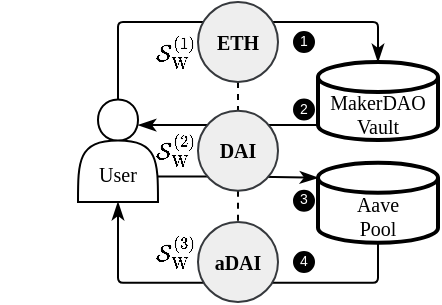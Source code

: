 <mxfile version="22.1.2" type="device">
  <diagram id="GUxEJdWFkQ5Y1Z3yI3_n" name="dex_agg_chain">
    <mxGraphModel dx="482" dy="253" grid="1" gridSize="10" guides="1" tooltips="1" connect="1" arrows="1" fold="1" page="1" pageScale="1" pageWidth="100" pageHeight="150" math="1" shadow="0">
      <root>
        <mxCell id="0" />
        <mxCell id="1" parent="0" />
        <mxCell id="bZvmhqit_LieYHjqC5bX-45" style="edgeStyle=orthogonalEdgeStyle;rounded=1;orthogonalLoop=1;jettySize=auto;html=1;exitX=0.5;exitY=0;exitDx=0;exitDy=0;entryX=0.5;entryY=0;entryDx=0;entryDy=0;entryPerimeter=0;endArrow=classicThin;endFill=1;arcSize=5;fillColor=#d80073;strokeColor=#000000;" parent="1" source="nBqxjyZSAqmiugvEhESZ-1" target="bZvmhqit_LieYHjqC5bX-1" edge="1">
          <mxGeometry relative="1" as="geometry" />
        </mxCell>
        <mxCell id="bZvmhqit_LieYHjqC5bX-63" style="edgeStyle=orthogonalEdgeStyle;rounded=1;orthogonalLoop=1;jettySize=auto;html=1;exitX=1;exitY=0.75;exitDx=0;exitDy=0;entryX=0;entryY=0;entryDx=0;entryDy=7.5;entryPerimeter=0;strokeColor=#000000;endArrow=classicThin;endFill=1;arcSize=5;fillColor=#d80073;" parent="1" source="nBqxjyZSAqmiugvEhESZ-1" target="6Lm5Y_GZ7VoUYkAefaGX-1" edge="1">
          <mxGeometry relative="1" as="geometry" />
        </mxCell>
        <mxCell id="nBqxjyZSAqmiugvEhESZ-1" value="&lt;font style=&quot;font-size: 10px;&quot;&gt;&lt;br&gt;&lt;font style=&quot;font-size: 10px;&quot;&gt;&lt;br&gt;User&lt;/font&gt;&lt;/font&gt;" style="shape=actor;whiteSpace=wrap;html=1;fontSize=10;fontFamily=Times New Roman;verticalAlign=middle;" parent="1" vertex="1">
          <mxGeometry x="-90" y="48.75" width="40" height="51.25" as="geometry" />
        </mxCell>
        <mxCell id="bZvmhqit_LieYHjqC5bX-64" style="edgeStyle=orthogonalEdgeStyle;rounded=1;orthogonalLoop=1;jettySize=auto;html=1;exitX=0.5;exitY=1;exitDx=0;exitDy=0;exitPerimeter=0;entryX=0.5;entryY=1;entryDx=0;entryDy=0;strokeColor=#000000;endArrow=classicThin;endFill=1;arcSize=5;fillColor=#008a00;" parent="1" source="6Lm5Y_GZ7VoUYkAefaGX-1" target="nBqxjyZSAqmiugvEhESZ-1" edge="1">
          <mxGeometry relative="1" as="geometry" />
        </mxCell>
        <mxCell id="6Lm5Y_GZ7VoUYkAefaGX-1" value="Aave&lt;br&gt;Pool" style="shape=cylinder3;whiteSpace=wrap;html=1;boundedLbl=1;backgroundOutline=1;size=7.5;strokeWidth=2;fontFamily=Times New Roman;fontSize=10;fontStyle=0" parent="1" vertex="1">
          <mxGeometry x="30" y="80.37" width="60" height="40" as="geometry" />
        </mxCell>
        <mxCell id="bZvmhqit_LieYHjqC5bX-62" style="edgeStyle=orthogonalEdgeStyle;rounded=1;orthogonalLoop=1;jettySize=auto;html=1;exitX=0;exitY=1;exitDx=0;exitDy=-7.5;exitPerimeter=0;entryX=0.75;entryY=0.25;entryDx=0;entryDy=0;entryPerimeter=0;strokeColor=#000000;endArrow=classicThin;endFill=1;arcSize=5;fillColor=#1ba1e2;" parent="1" source="bZvmhqit_LieYHjqC5bX-1" target="nBqxjyZSAqmiugvEhESZ-1" edge="1">
          <mxGeometry relative="1" as="geometry" />
        </mxCell>
        <mxCell id="bZvmhqit_LieYHjqC5bX-1" value="MakerDAO Vault" style="shape=cylinder3;whiteSpace=wrap;html=1;boundedLbl=1;backgroundOutline=1;size=7.5;strokeWidth=2;fontFamily=Times New Roman;fontStyle=0;fontSize=10;" parent="1" vertex="1">
          <mxGeometry x="30" y="30" width="60" height="39" as="geometry" />
        </mxCell>
        <mxCell id="pSTLvtJ6N-k_h_3kzANq-1" value="&lt;b style=&quot;font-size: 10px;&quot;&gt;aDAI&lt;/b&gt;" style="ellipse;whiteSpace=wrap;html=1;aspect=fixed;labelBackgroundColor=none;labelBorderColor=none;fillColor=#eeeeee;strokeColor=#36393d;fontSize=10;fontFamily=Times New Roman;" parent="1" vertex="1">
          <mxGeometry x="-30" y="110" width="40" height="40" as="geometry" />
        </mxCell>
        <mxCell id="2SqFd5uKFIkBH42q-k37-2" style="edgeStyle=orthogonalEdgeStyle;rounded=0;orthogonalLoop=1;jettySize=auto;html=1;exitX=0.5;exitY=1;exitDx=0;exitDy=0;entryX=0.5;entryY=0;entryDx=0;entryDy=0;dashed=1;endArrow=none;endFill=0;" parent="1" source="EHTDADabwSFeFDYLKWJk-1" target="VNqc0J1lcE_MyhKkxBeR-1" edge="1">
          <mxGeometry relative="1" as="geometry" />
        </mxCell>
        <mxCell id="EHTDADabwSFeFDYLKWJk-1" value="&lt;b style=&quot;font-size: 10px;&quot;&gt;ETH&lt;/b&gt;" style="ellipse;whiteSpace=wrap;html=1;aspect=fixed;labelBackgroundColor=none;labelBorderColor=none;fillColor=#eeeeee;strokeColor=#36393d;fontSize=10;fontFamily=Times New Roman;" parent="1" vertex="1">
          <mxGeometry x="-30" width="40" height="40" as="geometry" />
        </mxCell>
        <mxCell id="2SqFd5uKFIkBH42q-k37-8" style="edgeStyle=orthogonalEdgeStyle;rounded=0;orthogonalLoop=1;jettySize=auto;html=1;exitX=0.5;exitY=1;exitDx=0;exitDy=0;entryX=0.5;entryY=0;entryDx=0;entryDy=0;endArrow=none;endFill=0;dashed=1;" parent="1" source="VNqc0J1lcE_MyhKkxBeR-1" target="pSTLvtJ6N-k_h_3kzANq-1" edge="1">
          <mxGeometry relative="1" as="geometry" />
        </mxCell>
        <mxCell id="VNqc0J1lcE_MyhKkxBeR-1" value="&lt;b&gt;DAI&lt;/b&gt;" style="ellipse;whiteSpace=wrap;html=1;aspect=fixed;labelBackgroundColor=none;labelBorderColor=none;fillColor=#eeeeee;strokeColor=#36393d;fontSize=10;fontFamily=Times New Roman;" parent="1" vertex="1">
          <mxGeometry x="-30" y="54.38" width="40" height="40" as="geometry" />
        </mxCell>
        <mxCell id="vJIfzhqlRzns5ZVLxd_G-1" value="$$\mathcal{S}_{\textnormal{W}}^{(1)}$$" style="text;html=1;strokeColor=none;fillColor=none;align=center;verticalAlign=middle;whiteSpace=wrap;rounded=0;fontStyle=0;fontSize=10;" parent="1" vertex="1">
          <mxGeometry x="-66" y="10" width="50" height="30" as="geometry" />
        </mxCell>
        <mxCell id="ZbXf5vwqpne9N7D1yb6T-1" value="$$\mathcal{S}_{\textnormal{W}}^{(2)}$$" style="text;html=1;strokeColor=none;fillColor=none;align=center;verticalAlign=middle;whiteSpace=wrap;rounded=0;fontSize=10;" parent="1" vertex="1">
          <mxGeometry x="-66" y="59.38" width="50" height="30" as="geometry" />
        </mxCell>
        <mxCell id="2SqFd5uKFIkBH42q-k37-1" value="$$\mathcal{S}_{\textnormal{W}}^{(3)}$$" style="text;html=1;strokeColor=none;fillColor=none;align=center;verticalAlign=middle;whiteSpace=wrap;rounded=0;fontSize=10;" parent="1" vertex="1">
          <mxGeometry x="-66" y="110" width="50" height="30" as="geometry" />
        </mxCell>
        <mxCell id="XhvYsYNJD10kPRpsODgj-1" value="&lt;p style=&quot;line-height: 270%;&quot;&gt;1&lt;/p&gt;" style="ellipse;whiteSpace=wrap;html=1;aspect=fixed;fontSize=7;labelBackgroundColor=none;fontColor=#FFFFFF;fillColor=#000000;align=center;" parent="1" vertex="1">
          <mxGeometry x="18" y="15" width="10" height="10" as="geometry" />
        </mxCell>
        <mxCell id="2xkSNjswD9UhOEGoZIQ9-6" value="&lt;p style=&quot;line-height: 270%;&quot;&gt;2&lt;/p&gt;" style="ellipse;whiteSpace=wrap;html=1;aspect=fixed;fontSize=7;labelBackgroundColor=none;fontColor=#FFFFFF;fillColor=#000000;align=center;" parent="1" vertex="1">
          <mxGeometry x="18" y="48.75" width="10" height="10" as="geometry" />
        </mxCell>
        <mxCell id="2xkSNjswD9UhOEGoZIQ9-9" value="&lt;p style=&quot;line-height: 270%;&quot;&gt;3&lt;/p&gt;" style="ellipse;whiteSpace=wrap;html=1;aspect=fixed;fontSize=7;labelBackgroundColor=none;fontColor=#FFFFFF;fillColor=#000000;align=center;" parent="1" vertex="1">
          <mxGeometry x="18" y="94.38" width="10" height="10" as="geometry" />
        </mxCell>
        <mxCell id="2xkSNjswD9UhOEGoZIQ9-10" value="&lt;p style=&quot;line-height: 270%;&quot;&gt;4&lt;/p&gt;" style="ellipse;whiteSpace=wrap;html=1;aspect=fixed;fontSize=7;labelBackgroundColor=none;fontColor=#FFFFFF;fillColor=#000000;align=center;" parent="1" vertex="1">
          <mxGeometry x="18" y="125" width="10" height="10" as="geometry" />
        </mxCell>
      </root>
    </mxGraphModel>
  </diagram>
</mxfile>
